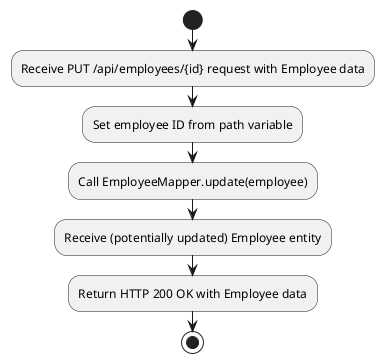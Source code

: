 @startuml
start
:Receive PUT /api/employees/{id} request with Employee data;
:Set employee ID from path variable;
:Call EmployeeMapper.update(employee);
:Receive (potentially updated) Employee entity;
:Return HTTP 200 OK with Employee data;
stop
@enduml
